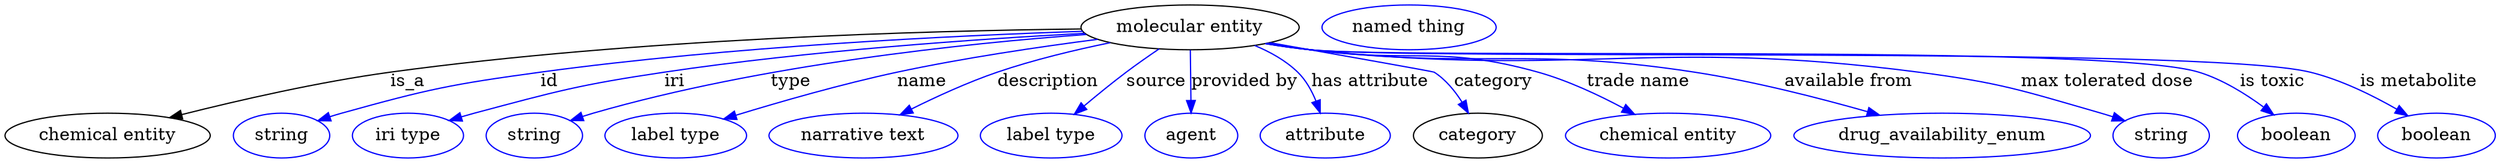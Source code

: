 digraph {
	graph [bb="0,0,1984.7,123"];
	node [label="\N"];
	"molecular entity"	[height=0.5,
		label="molecular entity",
		pos="945.89,105",
		width=2.4192];
	"chemical entity"	[height=0.5,
		pos="81.893,18",
		width=2.2748];
	"molecular entity" -> "chemical entity"	[label=is_a,
		lp="320.89,61.5",
		pos="e,131.51,32.488 858.9,103.74 735.54,102.35 502.95,95.968 306.89,69 250.14,61.193 186.49,46.48 141.41,35.027"];
	id	[color=blue,
		height=0.5,
		label=string,
		pos="219.89,18",
		width=1.0652];
	"molecular entity" -> id	[color=blue,
		label=id,
		lp="433.89,61.5",
		pos="e,248.88,29.979 860.12,101.82 756.91,98.368 578.55,89.752 426.89,69 355.39,59.216 337.4,55.425 267.89,36 264.79,35.132 261.59,34.165 \
258.39,33.146",
		style=solid];
	iri	[color=blue,
		height=0.5,
		label="iri type",
		pos="320.89,18",
		width=1.2277];
	"molecular entity" -> iri	[color=blue,
		label=iri,
		lp="533.89,61.5",
		pos="e,354.17,29.991 861.84,100.26 776.78,95.719 641.66,86.397 525.89,69 457.96,58.792 441.28,53.665 374.89,36 371.31,35.047 367.61,34.005 \
363.91,32.922",
		style=solid];
	type	[color=blue,
		height=0.5,
		label=string,
		pos="421.89,18",
		width=1.0652];
	"molecular entity" -> type	[color=blue,
		label=type,
		lp="626.89,61.5",
		pos="e,450.53,30.023 862.96,99.274 766.62,92.168 603.65,75.117 468.89,36 465.99,35.156 463,34.227 460.01,33.251",
		style=solid];
	name	[color=blue,
		height=0.5,
		label="label type",
		pos="534.89,18",
		width=1.5707];
	"molecular entity" -> name	[color=blue,
		label=name,
		lp="731.89,61.5",
		pos="e,573.21,31.346 871.95,95.38 825.69,89.386 765,80.425 711.89,69 667.66,59.485 618.18,45.188 582.8,34.315",
		style=solid];
	description	[color=blue,
		height=0.5,
		label="narrative text",
		pos="684.89,18",
		width=2.0943];
	"molecular entity" -> description	[color=blue,
		label=description,
		lp="832.39,61.5",
		pos="e,714.17,34.76 882.1,92.69 854.05,86.904 820.94,78.96 791.89,69 768.45,60.962 743.29,49.37 723.27,39.37",
		style=solid];
	source	[color=blue,
		height=0.5,
		label="label type",
		pos="834.89,18",
		width=1.5707];
	"molecular entity" -> source	[color=blue,
		label=source,
		lp="918.89,61.5",
		pos="e,853.44,35.223 921.18,87.72 912.72,81.971 903.28,75.353 894.89,69 883.63,60.474 871.6,50.609 861.29,41.906",
		style=solid];
	"provided by"	[color=blue,
		height=0.5,
		label=agent,
		pos="946.89,18",
		width=1.0291];
	"molecular entity" -> "provided by"	[color=blue,
		label="provided by",
		lp="989.39,61.5",
		pos="e,946.69,36.175 946.1,86.799 946.23,75.163 946.42,59.548 946.57,46.237",
		style=solid];
	"has attribute"	[color=blue,
		height=0.5,
		label=attribute,
		pos="1053.9,18",
		width=1.4443];
	"molecular entity" -> "has attribute"	[color=blue,
		label="has attribute",
		lp="1089.9,61.5",
		pos="e,1049.9,36.207 997.49,90.43 1009.9,85.285 1022.3,78.327 1031.9,69 1038.4,62.632 1043.2,53.979 1046.5,45.661",
		style=solid];
	category	[height=0.5,
		pos="1174.9,18",
		width=1.4263];
	"molecular entity" -> category	[color=blue,
		label=category,
		lp="1188.4,61.5",
		pos="e,1167.6,36.05 1009.7,92.695 1066.3,82.644 1140.2,69.461 1140.9,69 1149.9,63.147 1157.2,53.974 1162.6,45.075",
		style=solid];
	"trade name"	[color=blue,
		height=0.5,
		label="chemical entity",
		pos="1325.9,18",
		width=2.2748];
	"molecular entity" -> "trade name"	[color=blue,
		label="trade name",
		lp="1302.9,61.5",
		pos="e,1299.7,35.115 1007.8,92.327 1019.1,90.393 1030.8,88.525 1041.9,87 1122.4,75.905 1145.7,91.243 1223.9,69 1247.2,62.368 1271.6,50.581 \
1290.7,40.117",
		style=solid];
	"available from"	[color=blue,
		height=0.5,
		label=drug_availability_enum,
		pos="1543.9,18",
		width=3.2858];
	"molecular entity" -> "available from"	[color=blue,
		label="available from",
		lp="1470.4,61.5",
		pos="e,1494.5,34.398 1006.9,92.092 1018.5,90.146 1030.5,88.334 1041.9,87 1177.2,71.095 1213.3,89.933 1347.9,69 1394.4,61.768 1445.9,48.404 \
1484.5,37.311",
		style=solid];
	"max tolerated dose"	[color=blue,
		height=0.5,
		label=string,
		pos="1718.9,18",
		width=1.0652];
	"molecular entity" -> "max tolerated dose"	[color=blue,
		label="max tolerated dose",
		lp="1675.9,61.5",
		pos="e,1689.9,29.887 1006.4,91.978 1018.1,90.018 1030.4,88.229 1041.9,87 1255.9,64.178 1312.5,97.006 1525.9,69 1591.4,60.401 1607.4,54.397 \
1670.9,36 1674,35.102 1677.2,34.114 1680.4,33.081",
		style=solid];
	"is toxic"	[color=blue,
		height=0.5,
		label=boolean,
		pos="1825.9,18",
		width=1.2999];
	"molecular entity" -> "is toxic"	[color=blue,
		label="is toxic",
		lp="1806.9,61.5",
		pos="e,1808.1,34.7 1006.1,91.912 1017.9,89.944 1030.3,88.17 1041.9,87 1120.1,79.127 1673.8,92.274 1748.9,69 1767.4,63.253 1785.7,51.666 \
1799.9,41.092",
		style=solid];
	"is metabolite"	[color=blue,
		height=0.5,
		label=boolean,
		pos="1937.9,18",
		width=1.2999];
	"molecular entity" -> "is metabolite"	[color=blue,
		label="is metabolite",
		lp="1923.9,61.5",
		pos="e,1915.3,33.773 1005.9,91.929 1017.8,89.946 1030.2,88.162 1041.9,87 1129.8,78.271 1751.1,90.102 1836.9,69 1861.7,62.909 1887.4,50.056 \
1906.7,38.908",
		style=solid];
	"named thing_category"	[color=blue,
		height=0.5,
		label="named thing",
		pos="1120.9,105",
		width=1.9318];
}
